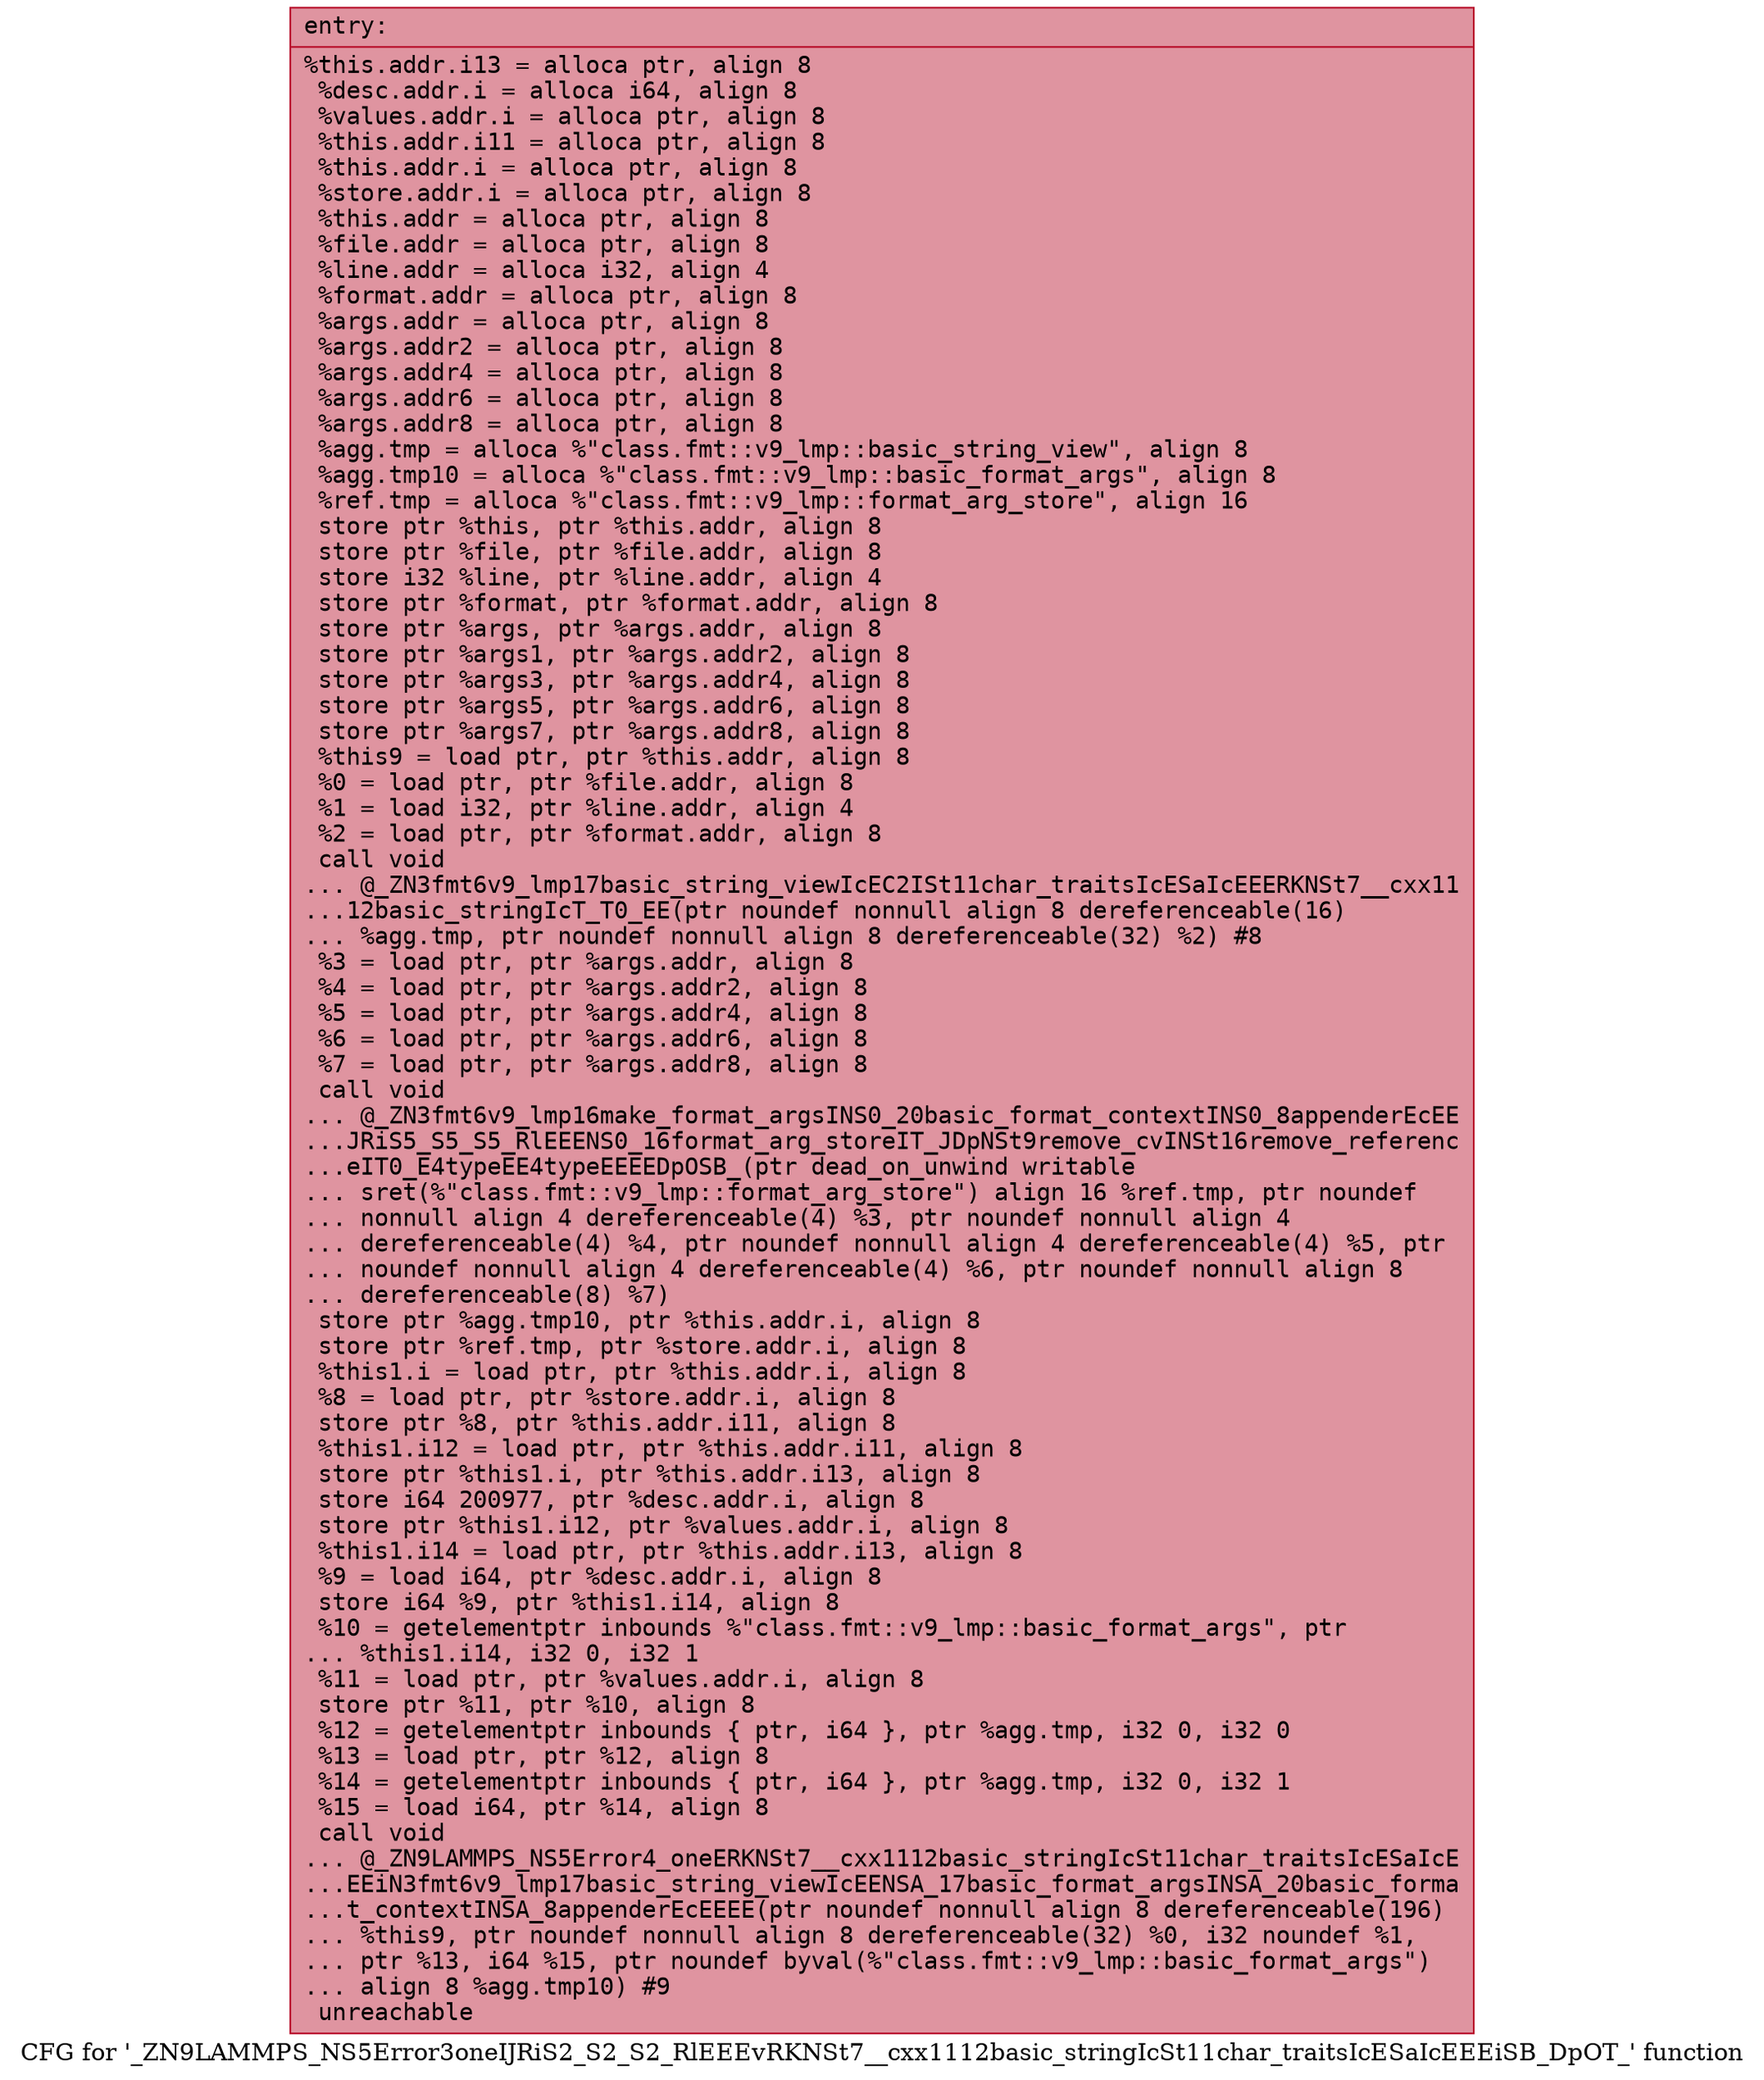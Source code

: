 digraph "CFG for '_ZN9LAMMPS_NS5Error3oneIJRiS2_S2_S2_RlEEEvRKNSt7__cxx1112basic_stringIcSt11char_traitsIcESaIcEEEiSB_DpOT_' function" {
	label="CFG for '_ZN9LAMMPS_NS5Error3oneIJRiS2_S2_S2_RlEEEvRKNSt7__cxx1112basic_stringIcSt11char_traitsIcESaIcEEEiSB_DpOT_' function";

	Node0x55d2b94f0b00 [shape=record,color="#b70d28ff", style=filled, fillcolor="#b70d2870" fontname="Courier",label="{entry:\l|  %this.addr.i13 = alloca ptr, align 8\l  %desc.addr.i = alloca i64, align 8\l  %values.addr.i = alloca ptr, align 8\l  %this.addr.i11 = alloca ptr, align 8\l  %this.addr.i = alloca ptr, align 8\l  %store.addr.i = alloca ptr, align 8\l  %this.addr = alloca ptr, align 8\l  %file.addr = alloca ptr, align 8\l  %line.addr = alloca i32, align 4\l  %format.addr = alloca ptr, align 8\l  %args.addr = alloca ptr, align 8\l  %args.addr2 = alloca ptr, align 8\l  %args.addr4 = alloca ptr, align 8\l  %args.addr6 = alloca ptr, align 8\l  %args.addr8 = alloca ptr, align 8\l  %agg.tmp = alloca %\"class.fmt::v9_lmp::basic_string_view\", align 8\l  %agg.tmp10 = alloca %\"class.fmt::v9_lmp::basic_format_args\", align 8\l  %ref.tmp = alloca %\"class.fmt::v9_lmp::format_arg_store\", align 16\l  store ptr %this, ptr %this.addr, align 8\l  store ptr %file, ptr %file.addr, align 8\l  store i32 %line, ptr %line.addr, align 4\l  store ptr %format, ptr %format.addr, align 8\l  store ptr %args, ptr %args.addr, align 8\l  store ptr %args1, ptr %args.addr2, align 8\l  store ptr %args3, ptr %args.addr4, align 8\l  store ptr %args5, ptr %args.addr6, align 8\l  store ptr %args7, ptr %args.addr8, align 8\l  %this9 = load ptr, ptr %this.addr, align 8\l  %0 = load ptr, ptr %file.addr, align 8\l  %1 = load i32, ptr %line.addr, align 4\l  %2 = load ptr, ptr %format.addr, align 8\l  call void\l... @_ZN3fmt6v9_lmp17basic_string_viewIcEC2ISt11char_traitsIcESaIcEEERKNSt7__cxx11\l...12basic_stringIcT_T0_EE(ptr noundef nonnull align 8 dereferenceable(16)\l... %agg.tmp, ptr noundef nonnull align 8 dereferenceable(32) %2) #8\l  %3 = load ptr, ptr %args.addr, align 8\l  %4 = load ptr, ptr %args.addr2, align 8\l  %5 = load ptr, ptr %args.addr4, align 8\l  %6 = load ptr, ptr %args.addr6, align 8\l  %7 = load ptr, ptr %args.addr8, align 8\l  call void\l... @_ZN3fmt6v9_lmp16make_format_argsINS0_20basic_format_contextINS0_8appenderEcEE\l...JRiS5_S5_S5_RlEEENS0_16format_arg_storeIT_JDpNSt9remove_cvINSt16remove_referenc\l...eIT0_E4typeEE4typeEEEEDpOSB_(ptr dead_on_unwind writable\l... sret(%\"class.fmt::v9_lmp::format_arg_store\") align 16 %ref.tmp, ptr noundef\l... nonnull align 4 dereferenceable(4) %3, ptr noundef nonnull align 4\l... dereferenceable(4) %4, ptr noundef nonnull align 4 dereferenceable(4) %5, ptr\l... noundef nonnull align 4 dereferenceable(4) %6, ptr noundef nonnull align 8\l... dereferenceable(8) %7)\l  store ptr %agg.tmp10, ptr %this.addr.i, align 8\l  store ptr %ref.tmp, ptr %store.addr.i, align 8\l  %this1.i = load ptr, ptr %this.addr.i, align 8\l  %8 = load ptr, ptr %store.addr.i, align 8\l  store ptr %8, ptr %this.addr.i11, align 8\l  %this1.i12 = load ptr, ptr %this.addr.i11, align 8\l  store ptr %this1.i, ptr %this.addr.i13, align 8\l  store i64 200977, ptr %desc.addr.i, align 8\l  store ptr %this1.i12, ptr %values.addr.i, align 8\l  %this1.i14 = load ptr, ptr %this.addr.i13, align 8\l  %9 = load i64, ptr %desc.addr.i, align 8\l  store i64 %9, ptr %this1.i14, align 8\l  %10 = getelementptr inbounds %\"class.fmt::v9_lmp::basic_format_args\", ptr\l... %this1.i14, i32 0, i32 1\l  %11 = load ptr, ptr %values.addr.i, align 8\l  store ptr %11, ptr %10, align 8\l  %12 = getelementptr inbounds \{ ptr, i64 \}, ptr %agg.tmp, i32 0, i32 0\l  %13 = load ptr, ptr %12, align 8\l  %14 = getelementptr inbounds \{ ptr, i64 \}, ptr %agg.tmp, i32 0, i32 1\l  %15 = load i64, ptr %14, align 8\l  call void\l... @_ZN9LAMMPS_NS5Error4_oneERKNSt7__cxx1112basic_stringIcSt11char_traitsIcESaIcE\l...EEiN3fmt6v9_lmp17basic_string_viewIcEENSA_17basic_format_argsINSA_20basic_forma\l...t_contextINSA_8appenderEcEEEE(ptr noundef nonnull align 8 dereferenceable(196)\l... %this9, ptr noundef nonnull align 8 dereferenceable(32) %0, i32 noundef %1,\l... ptr %13, i64 %15, ptr noundef byval(%\"class.fmt::v9_lmp::basic_format_args\")\l... align 8 %agg.tmp10) #9\l  unreachable\l}"];
}
